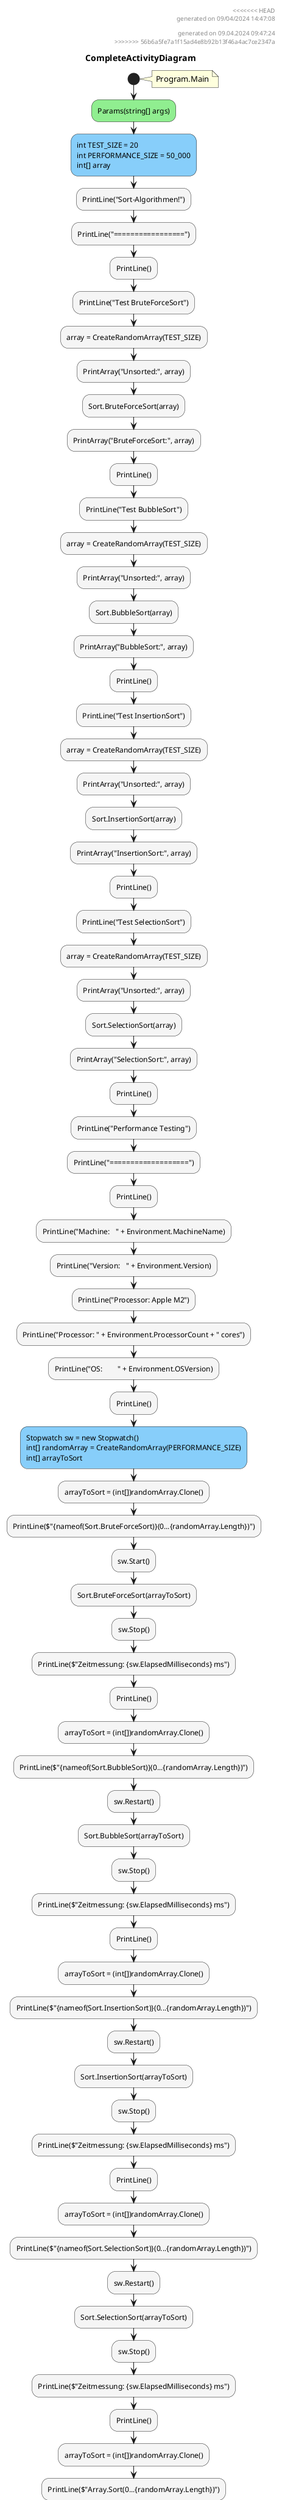 @startuml CompleteActivityDiagram
header
<<<<<<< HEAD
generated on 09/04/2024 14:47:08
=======
generated on 09.04.2024 09:47:24
>>>>>>> 56b6a5fe7a1f15ad4e8b92b13f46a4ac7ce2347a
end header
title CompleteActivityDiagram
start
note right:  Program.Main
#LightGreen:Params(string[] args);
#LightSkyBlue:int TEST_SIZE = 20\nint PERFORMANCE_SIZE = 50_000\nint[] array;
#WhiteSmoke:PrintLine("Sort-Algorithmen!");
#WhiteSmoke:PrintLine("=================");
#WhiteSmoke:PrintLine();
#WhiteSmoke:PrintLine("Test BruteForceSort");
#WhiteSmoke:array = CreateRandomArray(TEST_SIZE);
#WhiteSmoke:PrintArray("Unsorted:", array);
#WhiteSmoke:Sort.BruteForceSort(array);
#WhiteSmoke:PrintArray("BruteForceSort:", array);
#WhiteSmoke:PrintLine();
#WhiteSmoke:PrintLine("Test BubbleSort");
#WhiteSmoke:array = CreateRandomArray(TEST_SIZE);
#WhiteSmoke:PrintArray("Unsorted:", array);
#WhiteSmoke:Sort.BubbleSort(array);
#WhiteSmoke:PrintArray("BubbleSort:", array);
#WhiteSmoke:PrintLine();
#WhiteSmoke:PrintLine("Test InsertionSort");
#WhiteSmoke:array = CreateRandomArray(TEST_SIZE);
#WhiteSmoke:PrintArray("Unsorted:", array);
#WhiteSmoke:Sort.InsertionSort(array);
#WhiteSmoke:PrintArray("InsertionSort:", array);
#WhiteSmoke:PrintLine();
#WhiteSmoke:PrintLine("Test SelectionSort");
#WhiteSmoke:array = CreateRandomArray(TEST_SIZE);
#WhiteSmoke:PrintArray("Unsorted:", array);
#WhiteSmoke:Sort.SelectionSort(array);
#WhiteSmoke:PrintArray("SelectionSort:", array);
#WhiteSmoke:PrintLine();
#WhiteSmoke:PrintLine("Performance Testing");
#WhiteSmoke:PrintLine("===================");
#WhiteSmoke:PrintLine();
#WhiteSmoke:PrintLine("Machine:   " + Environment.MachineName);
#WhiteSmoke:PrintLine("Version:   " + Environment.Version);
#WhiteSmoke:PrintLine("Processor: Apple M2");
#WhiteSmoke:PrintLine("Processor: " + Environment.ProcessorCount + " cores");
#WhiteSmoke:PrintLine("OS:        " + Environment.OSVersion);
#WhiteSmoke:PrintLine();
#LightSkyBlue:Stopwatch sw = new Stopwatch()\nint[] randomArray = CreateRandomArray(PERFORMANCE_SIZE)\nint[] arrayToSort;
#WhiteSmoke:arrayToSort = (int[])randomArray.Clone();
#WhiteSmoke:PrintLine($"{nameof(Sort.BruteForceSort)}(0...{randomArray.Length})");
#WhiteSmoke:sw.Start();
#WhiteSmoke:Sort.BruteForceSort(arrayToSort);
#WhiteSmoke:sw.Stop();
#WhiteSmoke:PrintLine($"Zeitmessung: {sw.ElapsedMilliseconds} ms");
#WhiteSmoke:PrintLine();
#WhiteSmoke:arrayToSort = (int[])randomArray.Clone();
#WhiteSmoke:PrintLine($"{nameof(Sort.BubbleSort)}(0...{randomArray.Length})");
#WhiteSmoke:sw.Restart();
#WhiteSmoke:Sort.BubbleSort(arrayToSort);
#WhiteSmoke:sw.Stop();
#WhiteSmoke:PrintLine($"Zeitmessung: {sw.ElapsedMilliseconds} ms");
#WhiteSmoke:PrintLine();
#WhiteSmoke:arrayToSort = (int[])randomArray.Clone();
#WhiteSmoke:PrintLine($"{nameof(Sort.InsertionSort)}(0...{randomArray.Length})");
#WhiteSmoke:sw.Restart();
#WhiteSmoke:Sort.InsertionSort(arrayToSort);
#WhiteSmoke:sw.Stop();
#WhiteSmoke:PrintLine($"Zeitmessung: {sw.ElapsedMilliseconds} ms");
#WhiteSmoke:PrintLine();
#WhiteSmoke:arrayToSort = (int[])randomArray.Clone();
#WhiteSmoke:PrintLine($"{nameof(Sort.SelectionSort)}(0...{randomArray.Length})");
#WhiteSmoke:sw.Restart();
#WhiteSmoke:Sort.SelectionSort(arrayToSort);
#WhiteSmoke:sw.Stop();
#WhiteSmoke:PrintLine($"Zeitmessung: {sw.ElapsedMilliseconds} ms");
#WhiteSmoke:PrintLine();
#WhiteSmoke:arrayToSort = (int[])randomArray.Clone();
#WhiteSmoke:PrintLine($"Array.Sort(0...{randomArray.Length})");
#WhiteSmoke:sw.Restart();
#WhiteSmoke:Array.Sort(arrayToSort);
#WhiteSmoke:sw.Stop();
#WhiteSmoke:PrintLine($"Zeitmessung: {sw.ElapsedMilliseconds} ms");
#WhiteSmoke:PrintLine();
#WhiteSmoke:PrintLine("Exit with ENTER...");
#WhiteSmoke:ReadLine();
stop
start
note right:  Program.PrintArray
#LightGreen:Params(string title,int[] array);
#WhiteSmoke:PrintLine(title);
#WhiteSmoke:PrintArray(array);
stop
start
note right:  Program.PrintArray
#LightGreen:Params(int[] array);
#LightSkyBlue:int i = 0;
while (i < array.Length) is (<color:green>yes)
        if (i > 0) then (<color:green>yes)
                #WhiteSmoke:Print(" ");
        endif
        #WhiteSmoke:Print(array[i]);
:i++;
endwhile (<color:red>no)
#WhiteSmoke:PrintLine();
stop
start
note right:  Program.CreateRandomArray
#LightGreen:Params(int size);
#Lavender:return CreateRandomArray(size, 0, size);
stop
start
note right:  Program.CreateRandomArray
#LightGreen:Params(int size,int min,int max);
#LightSkyBlue:int[] result = new int[size];
#LightSkyBlue:int i = 0;
while (i < result.Length) is (<color:green>yes)
        #WhiteSmoke:result[i] = Random.Shared.Next(min, max);
:i++;
endwhile (<color:red>no)
#Lavender:return result;
stop
start
note right:  Sort.BruteForceSort
#LightGreen:Params(int[] array);
#LightSkyBlue:int i = 0;
while (i < array.Length) is (<color:green>yes)
        #LightSkyBlue:int j = 0;
        while (j < array.Length - 1) is (<color:green>yes)
                if (array[j] > array[j + 1]) then (<color:green>yes)
                        #WhiteSmoke:Swap(ref array[j], ref array[j + 1]);
                endif
        :j++;
        endwhile (<color:red>no)
:i++;
endwhile (<color:red>no)
stop
start
note right:  Sort.BubbleSort
#LightGreen:Params(int[] array);
#LightSkyBlue:bool exchange\nint length = array.Length;
repeat
        #WhiteSmoke:exchange = false;
        #LightSkyBlue:int i = 0;
        while (i < length - 1) is (<color:green>yes)
                if (array[i] > array[i + 1]) then (<color:green>yes)
                        #WhiteSmoke:Swap(ref array[i], ref array[i + 1]);
                        #WhiteSmoke:exchange = true;
                endif
        :i++;
        endwhile (<color:red>no)
        #WhiteSmoke:length--;
repeat while (exchange) is (<color:green>yes)
stop
start
note right:  Sort.InsertionSort
#LightGreen:Params(int[] array);
#LightSkyBlue:int i = 1;
while (i < array.Length) is (<color:green>yes)
        #LightSkyBlue:int j = i;
        #LightSkyBlue:int current = array[i];
        while (j > 0 && array[j - 1] > current) is (<color:green>yes)
                #WhiteSmoke:array[j] = array[j - 1];
                #WhiteSmoke:j--;
        endwhile (<color:red>no)
        #WhiteSmoke:array[j] = current;
:i++;
endwhile (<color:red>no)
stop
start
note right:  Sort.SelectionSort
#LightGreen:Params(int[] array);
#LightSkyBlue:int i = 0;
while (i < array.Length - 1) is (<color:green>yes)
        #LightSkyBlue:int minIdx = i;
        #LightSkyBlue:int j = i + 1;
        while (j < array.Length) is (<color:green>yes)
                if (array[j] < array[minIdx]) then (<color:green>yes)
                        #WhiteSmoke:minIdx = j;
                endif
        :j++;
        endwhile (<color:red>no)
        if (minIdx != i) then (<color:green>yes)
                #WhiteSmoke:Swap(ref array[i], ref array[minIdx]);
        endif
:i++;
endwhile (<color:red>no)
stop
start
note right:  Sort.Swap
#LightGreen:Params(ref int v1,ref int v2);
#LightSkyBlue:int tmp = v1;
#WhiteSmoke:v1 = v2;
#WhiteSmoke:v2 = tmp;
stop
footer
generated with the DiagramCreator by Prof.Gehrer
end footer
@enduml
